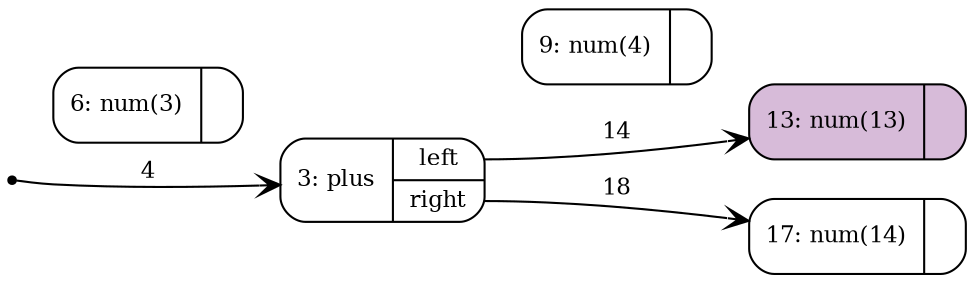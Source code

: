 digraph G {
   node [shape=Mrecord,fontsize=11,ranksep=0];
   edge [arrowhead=vee,fontsize=11,weight=2];
   rankdir = LR;
   {rank=min; n0 [shape=point]};
   n0 [label="{0: root|{<root> root}}",style=filled,fillcolor=black,color=black];
n3 [label="{3: plus|{<left> left|<right> right}}",style=filled,fillcolor=white,color=black];
n6 [label="{6: num(3)|{}}",style=filled,fillcolor=white,color=black];
n9 [label="{9: num(4)|{}}",style=filled,fillcolor=white,color=black];
n13 [label="{13: num(13)|{}}",style=filled,fillcolor="#D7BBD9",color=black];
n17 [label="{17: num(14)|{}}",style=filled,fillcolor=white,color=black];
n3:right -> n17 [color=black,label="18",edgeURL="#",edgetooltip="id: 18\nsource: 3\nindex: Lang.Index.Exp_plus_right\ntarget: 17",labeltooltip="id: 18\nsource: 3\nindex: Lang.Index.Exp_plus_right\ntarget: 17"];
n3:left -> n13 [color=black,label="14",edgeURL="#",edgetooltip="id: 14\nsource: 3\nindex: Lang.Index.Exp_plus_left\ntarget: 13",labeltooltip="id: 14\nsource: 3\nindex: Lang.Index.Exp_plus_left\ntarget: 13"];
n0:root -> n3 [color=black,label="4",edgeURL="#",edgetooltip="id: 4\nsource: 0\nindex: Lang.Index.Root_root_root\ntarget: 3",labeltooltip="id: 4\nsource: 0\nindex: Lang.Index.Root_root_root\ntarget: 3"]}